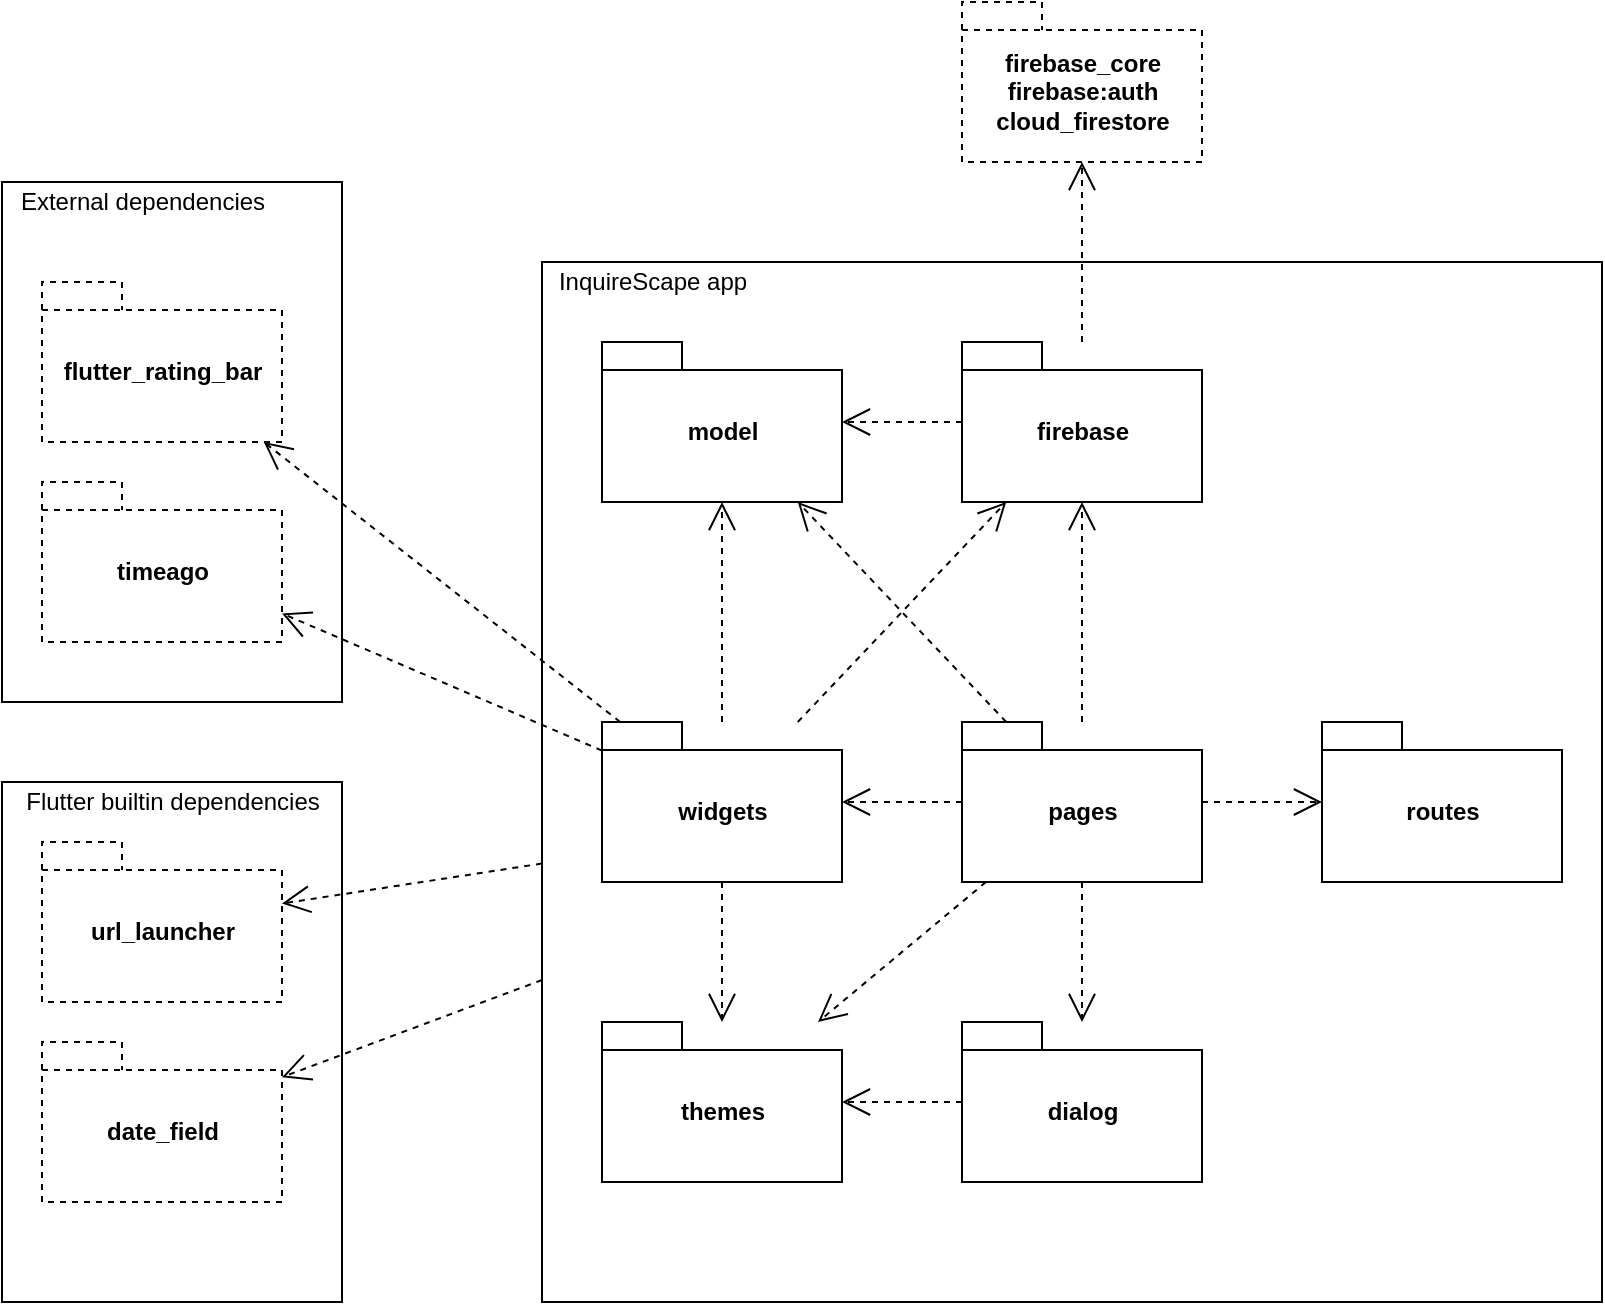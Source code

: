 <mxfile version="13.10.0" type="embed">
    <diagram id="5lgzVJHTGEYpJY_OfIjh" name="Page-1">
        <mxGraphModel dx="1164" dy="881" grid="1" gridSize="10" guides="1" tooltips="1" connect="1" arrows="1" fold="1" page="1" pageScale="1" pageWidth="850" pageHeight="1100" math="0" shadow="0">
            <root>
                <mxCell id="0"/>
                <mxCell id="1" parent="0"/>
                <mxCell id="32" value="" style="rounded=0;whiteSpace=wrap;html=1;strokeWidth=1;" vertex="1" parent="1">
                    <mxGeometry x="30" y="430" width="170" height="260" as="geometry"/>
                </mxCell>
                <mxCell id="33" value="" style="rounded=0;whiteSpace=wrap;html=1;strokeColor=#000000;strokeWidth=1;" vertex="1" parent="1">
                    <mxGeometry x="300" y="170" width="530" height="520" as="geometry"/>
                </mxCell>
                <mxCell id="31" value="" style="rounded=0;whiteSpace=wrap;html=1;strokeWidth=1;" vertex="1" parent="1">
                    <mxGeometry x="30" y="130" width="170" height="260" as="geometry"/>
                </mxCell>
                <mxCell id="3" value="dialog" style="shape=folder;fontStyle=1;spacingTop=10;tabWidth=40;tabHeight=14;tabPosition=left;html=1;" vertex="1" parent="1">
                    <mxGeometry x="510" y="550" width="120" height="80" as="geometry"/>
                </mxCell>
                <mxCell id="4" value="firebase" style="shape=folder;fontStyle=1;spacingTop=10;tabWidth=40;tabHeight=14;tabPosition=left;html=1;" vertex="1" parent="1">
                    <mxGeometry x="510" y="210" width="120" height="80" as="geometry"/>
                </mxCell>
                <mxCell id="5" value="model" style="shape=folder;fontStyle=1;spacingTop=10;tabWidth=40;tabHeight=14;tabPosition=left;html=1;" vertex="1" parent="1">
                    <mxGeometry x="330" y="210" width="120" height="80" as="geometry"/>
                </mxCell>
                <mxCell id="6" value="pages" style="shape=folder;fontStyle=1;spacingTop=10;tabWidth=40;tabHeight=14;tabPosition=left;html=1;" vertex="1" parent="1">
                    <mxGeometry x="510" y="400" width="120" height="80" as="geometry"/>
                </mxCell>
                <mxCell id="7" value="widgets" style="shape=folder;fontStyle=1;spacingTop=10;tabWidth=40;tabHeight=14;tabPosition=left;html=1;" vertex="1" parent="1">
                    <mxGeometry x="330" y="400" width="120" height="80" as="geometry"/>
                </mxCell>
                <mxCell id="9" value="routes" style="shape=folder;fontStyle=1;spacingTop=10;tabWidth=40;tabHeight=14;tabPosition=left;html=1;" vertex="1" parent="1">
                    <mxGeometry x="690" y="400" width="120" height="80" as="geometry"/>
                </mxCell>
                <mxCell id="10" value="themes&lt;br&gt;" style="shape=folder;fontStyle=1;spacingTop=10;tabWidth=40;tabHeight=14;tabPosition=left;html=1;" vertex="1" parent="1">
                    <mxGeometry x="330" y="550" width="120" height="80" as="geometry"/>
                </mxCell>
                <mxCell id="11" value="firebase_core&lt;br&gt;firebase:auth&lt;br&gt;cloud_firestore" style="shape=folder;fontStyle=1;spacingTop=10;tabWidth=40;tabHeight=14;tabPosition=left;html=1;dashed=1;strokeWidth=1;perimeterSpacing=0;" vertex="1" parent="1">
                    <mxGeometry x="510" y="40" width="120" height="80" as="geometry"/>
                </mxCell>
                <mxCell id="12" value="" style="endArrow=open;endSize=12;dashed=1;html=1;" edge="1" parent="1" source="4" target="11">
                    <mxGeometry width="160" relative="1" as="geometry">
                        <mxPoint x="330" y="219.66" as="sourcePoint"/>
                        <mxPoint x="490" y="219.66" as="targetPoint"/>
                    </mxGeometry>
                </mxCell>
                <mxCell id="14" value="" style="endArrow=open;endSize=12;dashed=1;html=1;" edge="1" parent="1" source="6" target="3">
                    <mxGeometry width="160" relative="1" as="geometry">
                        <mxPoint x="340.0" y="290.0" as="sourcePoint"/>
                        <mxPoint x="500.0" y="290.0" as="targetPoint"/>
                    </mxGeometry>
                </mxCell>
                <mxCell id="15" value="" style="endArrow=open;endSize=12;dashed=1;html=1;" edge="1" parent="1" source="6" target="7">
                    <mxGeometry width="160" relative="1" as="geometry">
                        <mxPoint x="350.0" y="300" as="sourcePoint"/>
                        <mxPoint x="510.0" y="300" as="targetPoint"/>
                    </mxGeometry>
                </mxCell>
                <mxCell id="16" value="" style="endArrow=open;endSize=12;dashed=1;html=1;" edge="1" parent="1" source="7" target="4">
                    <mxGeometry width="160" relative="1" as="geometry">
                        <mxPoint x="360.0" y="310" as="sourcePoint"/>
                        <mxPoint x="520.0" y="310" as="targetPoint"/>
                    </mxGeometry>
                </mxCell>
                <mxCell id="17" value="" style="endArrow=open;endSize=12;dashed=1;html=1;" edge="1" parent="1" source="6" target="4">
                    <mxGeometry width="160" relative="1" as="geometry">
                        <mxPoint x="350.0" y="300" as="sourcePoint"/>
                        <mxPoint x="510.0" y="300" as="targetPoint"/>
                    </mxGeometry>
                </mxCell>
                <mxCell id="18" value="" style="endArrow=open;endSize=12;dashed=1;html=1;" edge="1" parent="1" source="7" target="10">
                    <mxGeometry width="160" relative="1" as="geometry">
                        <mxPoint x="450.0" y="480" as="sourcePoint"/>
                        <mxPoint x="610.0" y="480" as="targetPoint"/>
                    </mxGeometry>
                </mxCell>
                <mxCell id="19" value="" style="endArrow=open;endSize=12;dashed=1;html=1;" edge="1" parent="1" source="6" target="10">
                    <mxGeometry width="160" relative="1" as="geometry">
                        <mxPoint x="690" y="390" as="sourcePoint"/>
                        <mxPoint x="640" y="390" as="targetPoint"/>
                    </mxGeometry>
                </mxCell>
                <mxCell id="20" value="" style="endArrow=open;endSize=12;dashed=1;html=1;" edge="1" parent="1" source="4" target="5">
                    <mxGeometry width="160" relative="1" as="geometry">
                        <mxPoint x="580" y="350" as="sourcePoint"/>
                        <mxPoint x="580" y="270" as="targetPoint"/>
                    </mxGeometry>
                </mxCell>
                <mxCell id="21" value="" style="endArrow=open;endSize=12;dashed=1;html=1;" edge="1" parent="1" source="7" target="5">
                    <mxGeometry width="160" relative="1" as="geometry">
                        <mxPoint x="520" y="230" as="sourcePoint"/>
                        <mxPoint x="460" y="230" as="targetPoint"/>
                    </mxGeometry>
                </mxCell>
                <mxCell id="22" value="" style="endArrow=open;endSize=12;dashed=1;html=1;" edge="1" parent="1" source="6" target="5">
                    <mxGeometry width="160" relative="1" as="geometry">
                        <mxPoint x="530" y="240" as="sourcePoint"/>
                        <mxPoint x="470" y="240" as="targetPoint"/>
                    </mxGeometry>
                </mxCell>
                <mxCell id="24" value="" style="endArrow=open;endSize=12;dashed=1;html=1;" edge="1" parent="1" source="3" target="10">
                    <mxGeometry width="160" relative="1" as="geometry">
                        <mxPoint x="803.846" y="440" as="sourcePoint"/>
                        <mxPoint x="846.154" y="490" as="targetPoint"/>
                    </mxGeometry>
                </mxCell>
                <mxCell id="25" value="" style="endArrow=open;endSize=12;dashed=1;html=1;" edge="1" parent="1" source="6" target="9">
                    <mxGeometry width="160" relative="1" as="geometry">
                        <mxPoint x="580" y="490" as="sourcePoint"/>
                        <mxPoint x="580" y="560" as="targetPoint"/>
                    </mxGeometry>
                </mxCell>
                <mxCell id="27" value="flutter_rating_bar" style="shape=folder;fontStyle=1;spacingTop=10;tabWidth=40;tabHeight=14;tabPosition=left;html=1;dashed=1;strokeWidth=1;perimeterSpacing=0;" vertex="1" parent="1">
                    <mxGeometry x="50" y="180" width="120" height="80" as="geometry"/>
                </mxCell>
                <mxCell id="28" value="url_launcher" style="shape=folder;fontStyle=1;spacingTop=10;tabWidth=40;tabHeight=14;tabPosition=left;html=1;dashed=1;strokeWidth=1;perimeterSpacing=0;" vertex="1" parent="1">
                    <mxGeometry x="50" y="460" width="120" height="80" as="geometry"/>
                </mxCell>
                <mxCell id="29" value="timeago" style="shape=folder;fontStyle=1;spacingTop=10;tabWidth=40;tabHeight=14;tabPosition=left;html=1;dashed=1;strokeWidth=1;perimeterSpacing=0;" vertex="1" parent="1">
                    <mxGeometry x="50" y="280" width="120" height="80" as="geometry"/>
                </mxCell>
                <mxCell id="30" value="date_field" style="shape=folder;fontStyle=1;spacingTop=10;tabWidth=40;tabHeight=14;tabPosition=left;html=1;dashed=1;strokeWidth=1;perimeterSpacing=0;" vertex="1" parent="1">
                    <mxGeometry x="50" y="560" width="120" height="80" as="geometry"/>
                </mxCell>
                <mxCell id="34" value="External dependencies" style="text;html=1;align=center;verticalAlign=middle;resizable=0;points=[];autosize=1;" vertex="1" parent="1">
                    <mxGeometry x="30" y="130" width="140" height="20" as="geometry"/>
                </mxCell>
                <mxCell id="35" value="Flutter builtin dependencies" style="text;html=1;align=center;verticalAlign=middle;resizable=0;points=[];autosize=1;" vertex="1" parent="1">
                    <mxGeometry x="35" y="430" width="160" height="20" as="geometry"/>
                </mxCell>
                <mxCell id="36" value="InquireScape app" style="text;html=1;align=center;verticalAlign=middle;resizable=0;points=[];autosize=1;" vertex="1" parent="1">
                    <mxGeometry x="300" y="170" width="110" height="20" as="geometry"/>
                </mxCell>
                <mxCell id="37" value="" style="endArrow=open;endSize=12;dashed=1;html=1;" edge="1" parent="1" source="7" target="27">
                    <mxGeometry width="160" relative="1" as="geometry">
                        <mxPoint x="400.0" y="410" as="sourcePoint"/>
                        <mxPoint x="270" y="390" as="targetPoint"/>
                    </mxGeometry>
                </mxCell>
                <mxCell id="38" value="" style="endArrow=open;endSize=12;dashed=1;html=1;" edge="1" parent="1" source="7" target="29">
                    <mxGeometry width="160" relative="1" as="geometry">
                        <mxPoint x="157.647" y="270" as="sourcePoint"/>
                        <mxPoint x="280.0" y="400" as="targetPoint"/>
                    </mxGeometry>
                </mxCell>
                <mxCell id="39" value="" style="endArrow=open;endSize=12;dashed=1;html=1;" edge="1" parent="1" source="33" target="28">
                    <mxGeometry width="160" relative="1" as="geometry">
                        <mxPoint x="340.0" y="424.286" as="sourcePoint"/>
                        <mxPoint x="180" y="355.714" as="targetPoint"/>
                    </mxGeometry>
                </mxCell>
                <mxCell id="40" value="" style="endArrow=open;endSize=12;dashed=1;html=1;" edge="1" parent="1" source="33" target="30">
                    <mxGeometry width="160" relative="1" as="geometry">
                        <mxPoint x="310.0" y="480.769" as="sourcePoint"/>
                        <mxPoint x="180" y="500.769" as="targetPoint"/>
                    </mxGeometry>
                </mxCell>
            </root>
        </mxGraphModel>
    </diagram>
</mxfile>